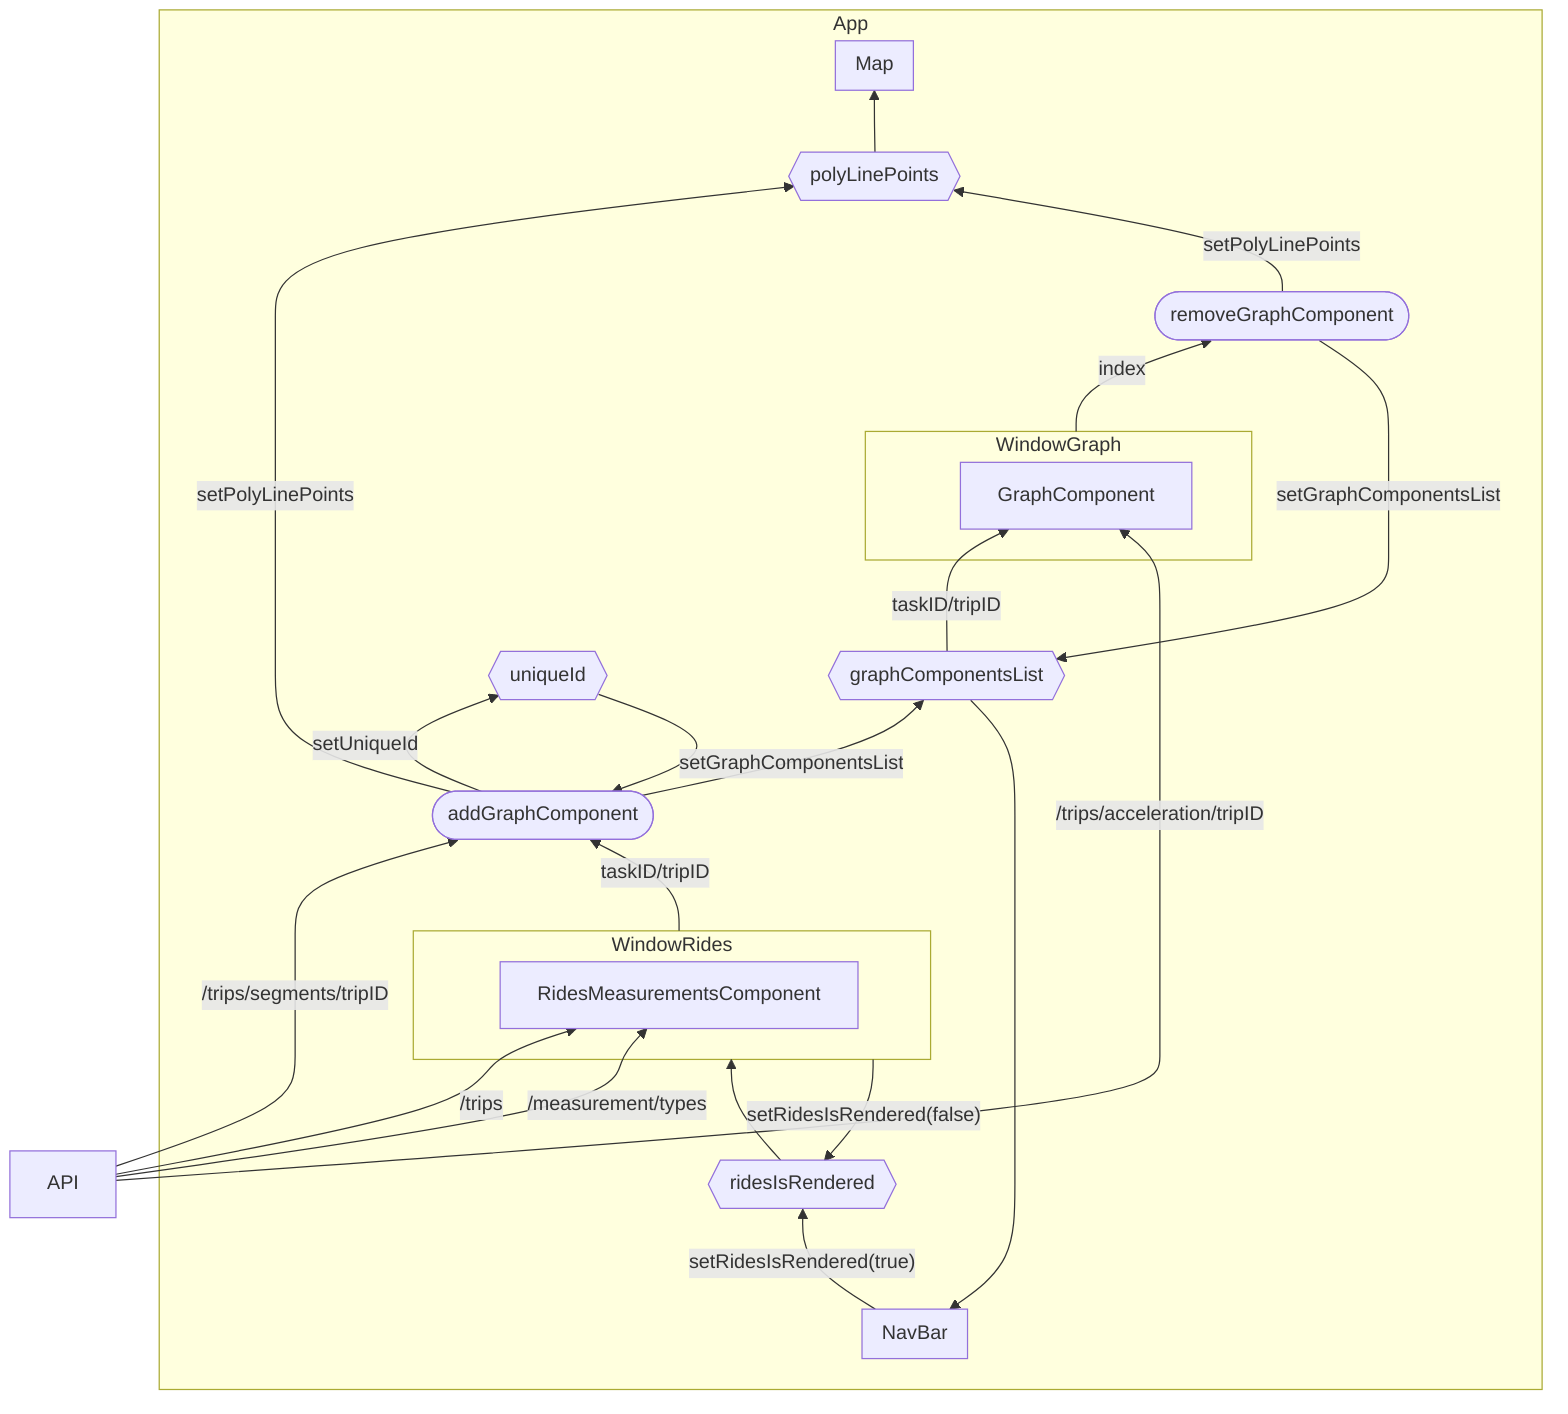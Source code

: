 flowchart BT
    API

    subgraph App
        ridesIsRendered{{ridesIsRendered}}
        graphComponentsList{{graphComponentsList}}
        polyLinePoints{{polyLinePoints}}
        uniqueId{{uniqueId}}

        addGraphComponent([addGraphComponent])
        removeGraphComponent([removeGraphComponent])

        subgraph NavBar
        end
        subgraph Map
        end
        subgraph WindowGraph
            GraphComponent
        end
        subgraph WindowRides
            RidesMeasurementsComponent
        end

        NavBar -- "setRidesIsRendered(true)" --> ridesIsRendered 
        ridesIsRendered --> WindowRides
        WindowRides -- "setRidesIsRendered(false)" --> ridesIsRendered

        WindowRides -- taskID/tripID --> addGraphComponent
        addGraphComponent -- setGraphComponentsList --> graphComponentsList
        addGraphComponent -- setUniqueId --> uniqueId
        uniqueId --> addGraphComponent
        graphComponentsList -- taskID/tripID --> GraphComponent

        addGraphComponent -- setPolyLinePoints --> polyLinePoints
        polyLinePoints --> Map

        WindowGraph -- index --> removeGraphComponent
        removeGraphComponent -- setGraphComponentsList --> graphComponentsList
        removeGraphComponent -- setPolyLinePoints --> polyLinePoints

        graphComponentsList --> NavBar

    end

    API -- /trips --> RidesMeasurementsComponent
    API -- /measurement/types --> RidesMeasurementsComponent
    API -- /trips/acceleration/tripID --> GraphComponent
    API -- /trips/segments/tripID --> addGraphComponent